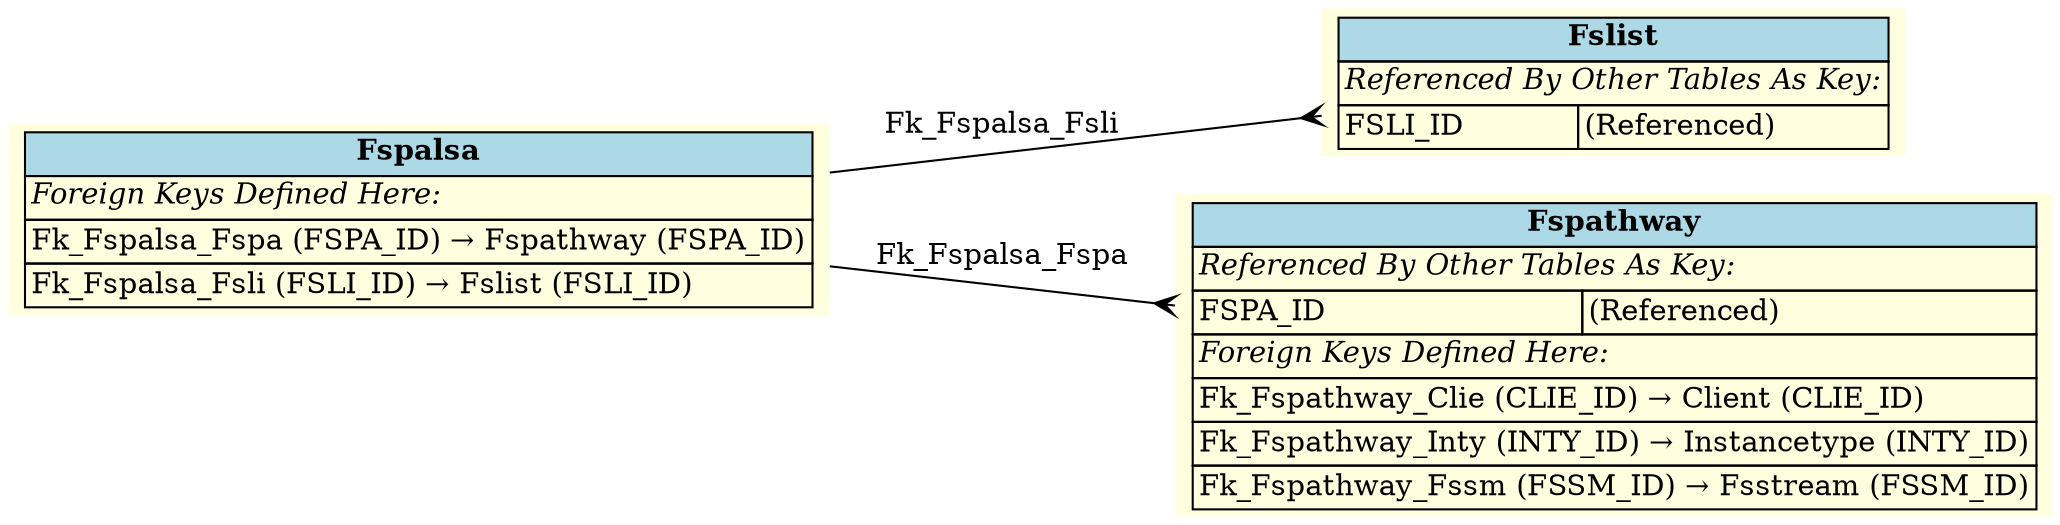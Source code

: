 digraph ERD {
  rankdir=LR;
  node [shape=plaintext, style=filled, fillcolor=lightyellow];
  edge [arrowhead=crow, arrowtail=none, dir=both, labelfontsize=10];

  "Fspalsa" [
    label=<
    <TABLE BORDER="0" CELLBORDER="1" CELLSPACING="0" BGCOLOR="lightyellow">
      <TR><TD COLSPAN="2" BGCOLOR="lightblue"><B>Fspalsa</B></TD></TR>
      <TR><TD COLSPAN="2" ALIGN="LEFT"><I>Foreign Keys Defined Here:</I></TD></TR>
      <TR><TD ALIGN="LEFT" COLSPAN="2">Fk_Fspalsa_Fspa (FSPA_ID) &rarr; Fspathway (FSPA_ID)</TD></TR>
      <TR><TD ALIGN="LEFT" COLSPAN="2">Fk_Fspalsa_Fsli (FSLI_ID) &rarr; Fslist (FSLI_ID)</TD></TR>
    </TABLE>
    >
  ];

  "Fslist" [
    label=<
    <TABLE BORDER="0" CELLBORDER="1" CELLSPACING="0" BGCOLOR="lightyellow">
      <TR><TD COLSPAN="2" BGCOLOR="lightblue"><B>Fslist</B></TD></TR>
      <TR><TD COLSPAN="2" ALIGN="LEFT"><I>Referenced By Other Tables As Key:</I></TD></TR>
      <TR><TD ALIGN="LEFT">FSLI_ID</TD><TD ALIGN="LEFT">(Referenced)</TD></TR>
    </TABLE>
    >
  ];

  "Fspathway" [
    label=<
    <TABLE BORDER="0" CELLBORDER="1" CELLSPACING="0" BGCOLOR="lightyellow">
      <TR><TD COLSPAN="2" BGCOLOR="lightblue"><B>Fspathway</B></TD></TR>
      <TR><TD COLSPAN="2" ALIGN="LEFT"><I>Referenced By Other Tables As Key:</I></TD></TR>
      <TR><TD ALIGN="LEFT">FSPA_ID</TD><TD ALIGN="LEFT">(Referenced)</TD></TR>
      <TR><TD COLSPAN="2" ALIGN="LEFT"><I>Foreign Keys Defined Here:</I></TD></TR>
      <TR><TD ALIGN="LEFT" COLSPAN="2">Fk_Fspathway_Clie (CLIE_ID) &rarr; Client (CLIE_ID)</TD></TR>
      <TR><TD ALIGN="LEFT" COLSPAN="2">Fk_Fspathway_Inty (INTY_ID) &rarr; Instancetype (INTY_ID)</TD></TR>
      <TR><TD ALIGN="LEFT" COLSPAN="2">Fk_Fspathway_Fssm (FSSM_ID) &rarr; Fsstream (FSSM_ID)</TD></TR>
    </TABLE>
    >
  ];

  "Fspalsa" -> "Fslist" [label=" Fk_Fspalsa_Fsli "];
  "Fspalsa" -> "Fspathway" [label=" Fk_Fspalsa_Fspa "];
}

